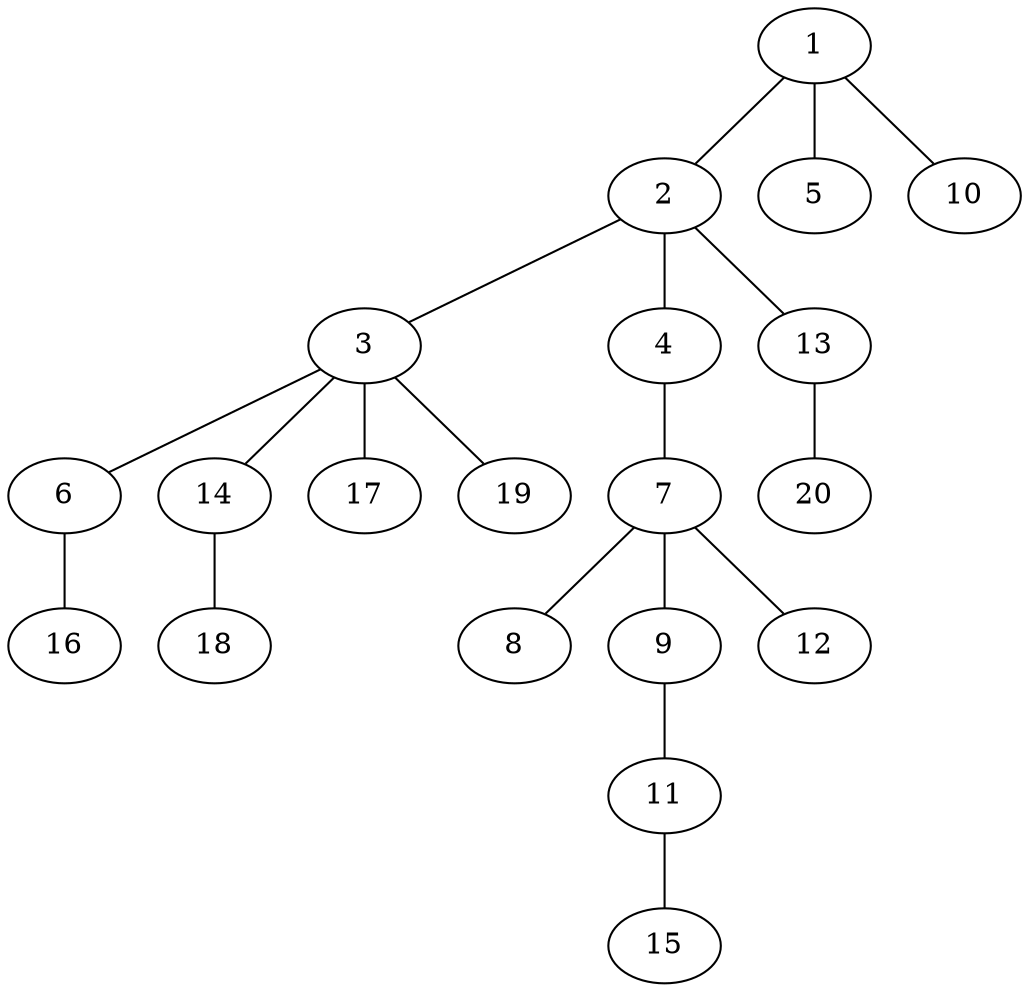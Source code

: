 graph graphname {1--2
1--5
1--10
2--3
2--4
2--13
3--6
3--14
3--17
3--19
4--7
6--16
7--8
7--9
7--12
9--11
11--15
13--20
14--18
}